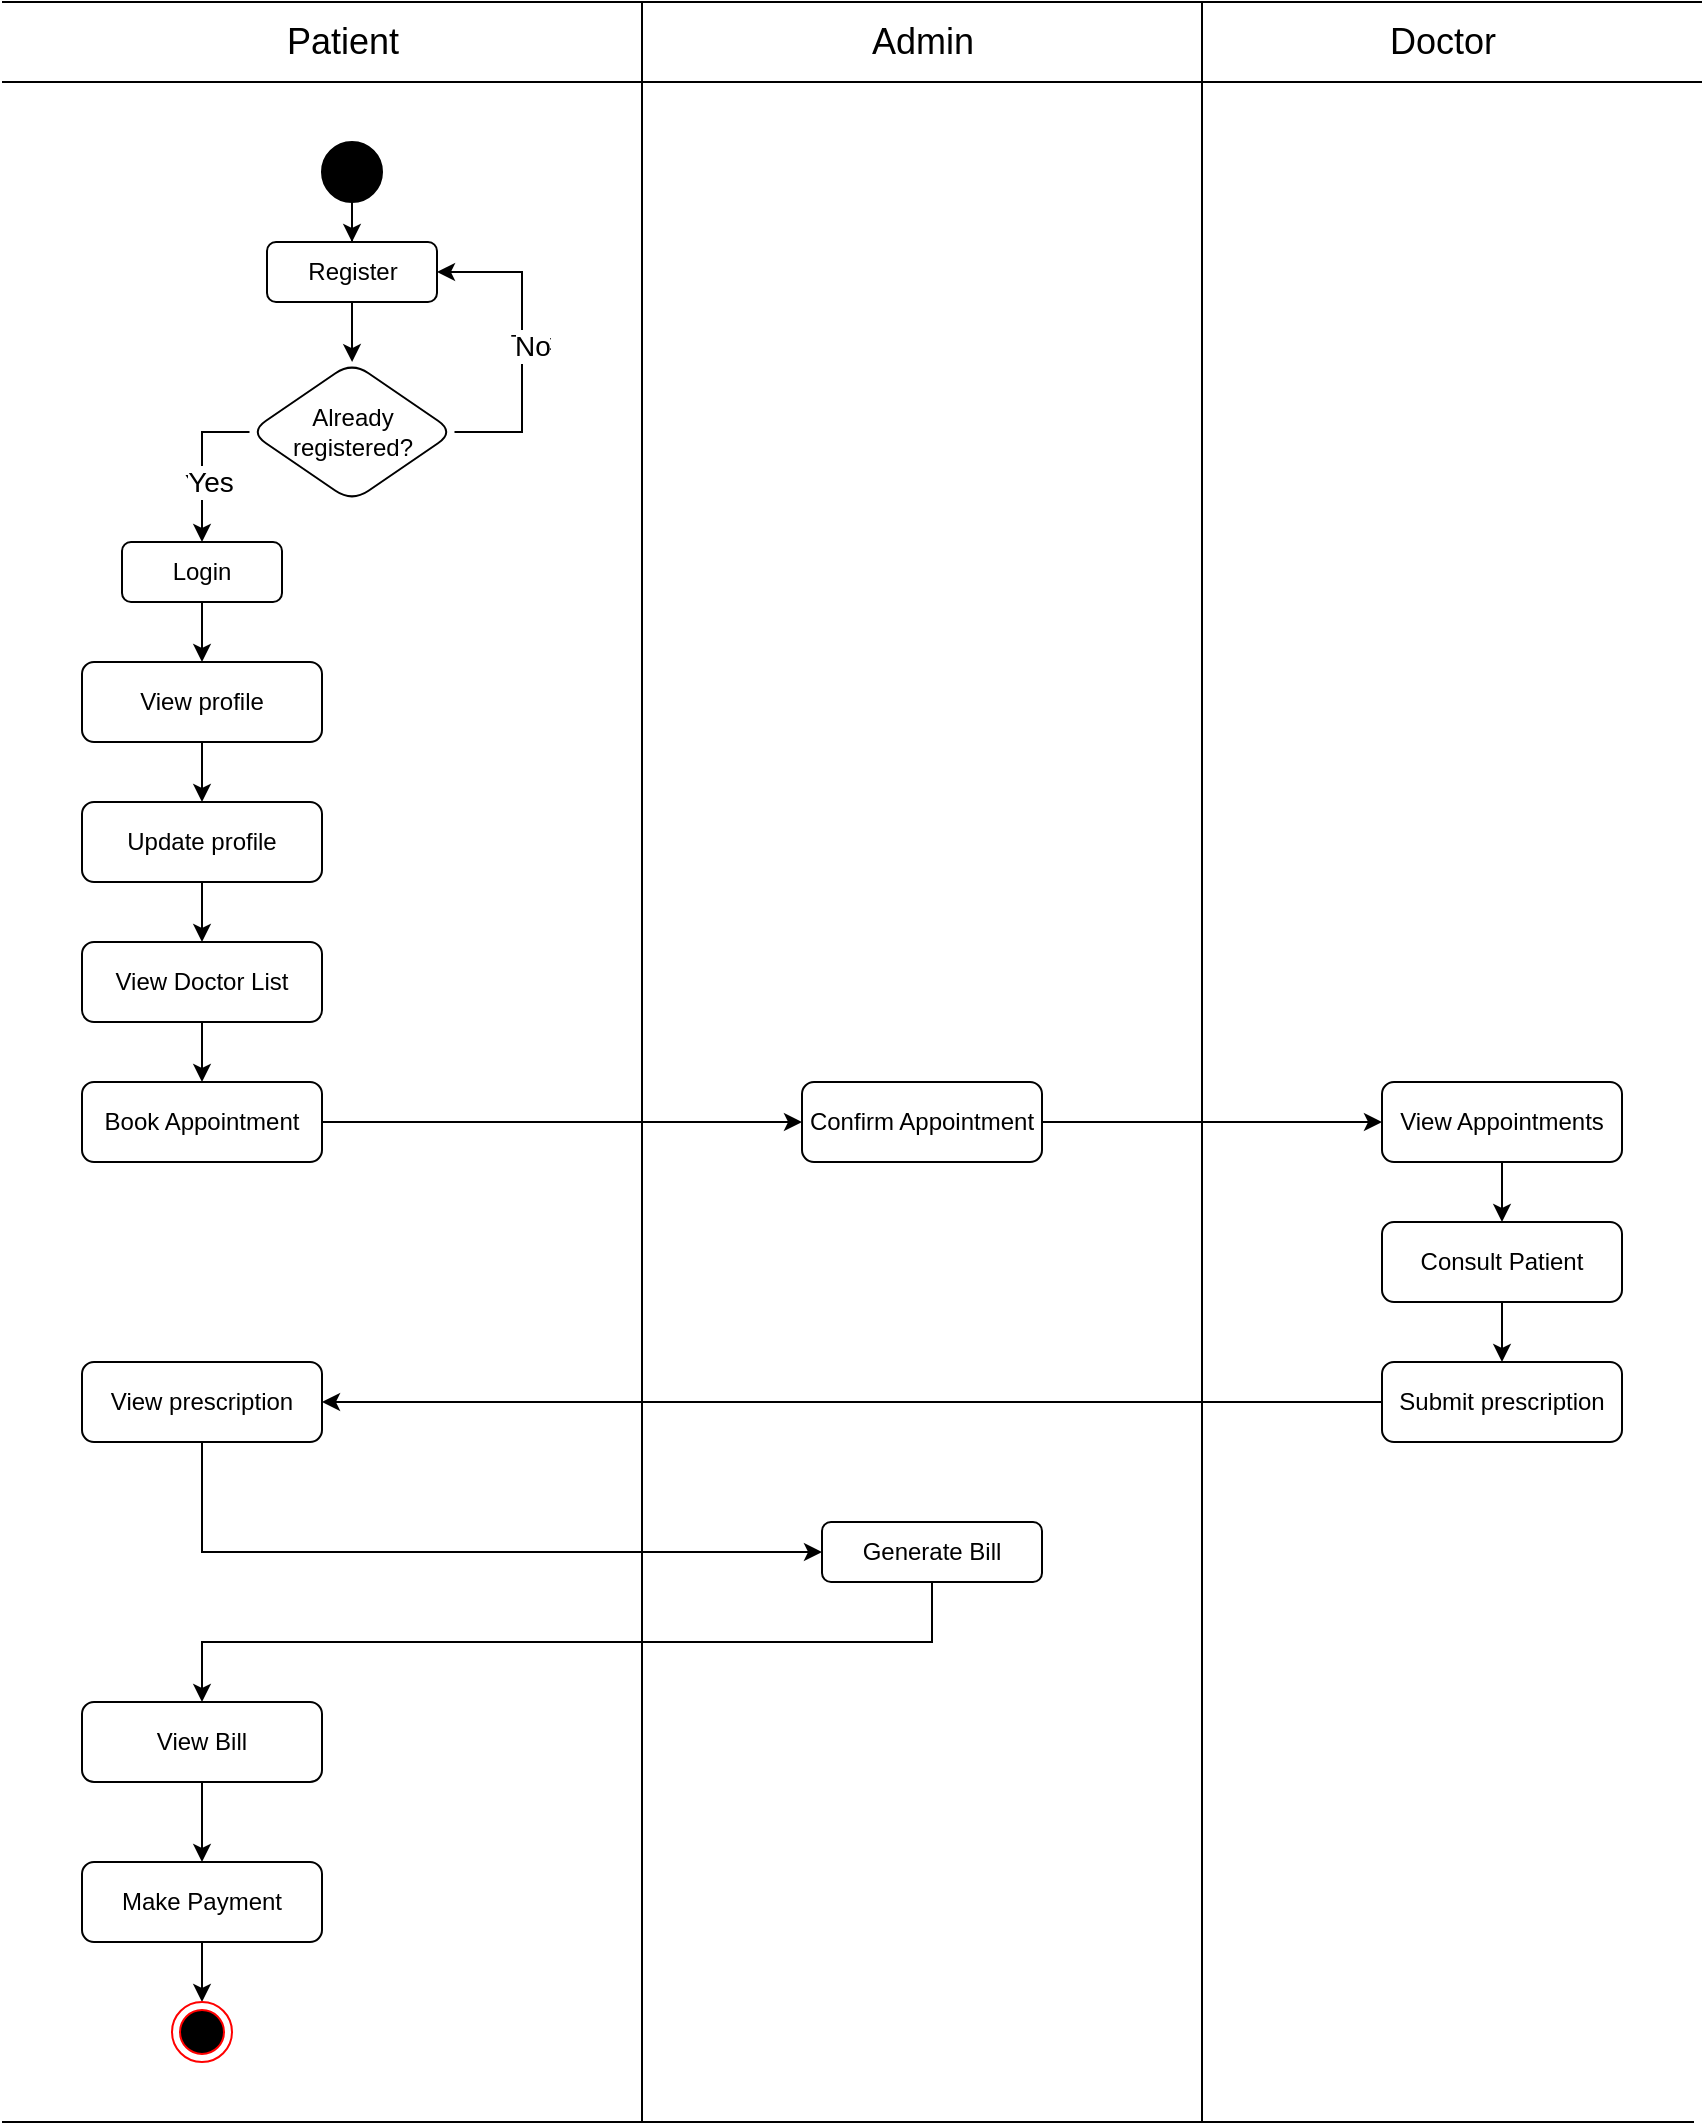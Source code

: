 <mxfile version="27.0.6">
  <diagram name="Page-1" id="95zrvnMkAjirVYXiu_Nz">
    <mxGraphModel dx="918" dy="489" grid="1" gridSize="10" guides="1" tooltips="1" connect="1" arrows="1" fold="1" page="1" pageScale="1" pageWidth="850" pageHeight="1100" math="0" shadow="0">
      <root>
        <mxCell id="0" />
        <mxCell id="1" parent="0" />
        <mxCell id="LeFnM0UmgR3hPpKbWEjT-1" value="" style="endArrow=none;html=1;rounded=0;" edge="1" parent="1">
          <mxGeometry width="50" height="50" relative="1" as="geometry">
            <mxPoint x="320" y="1100" as="sourcePoint" />
            <mxPoint x="320" y="40" as="targetPoint" />
          </mxGeometry>
        </mxCell>
        <mxCell id="LeFnM0UmgR3hPpKbWEjT-2" value="" style="endArrow=none;html=1;rounded=0;" edge="1" parent="1">
          <mxGeometry width="50" height="50" relative="1" as="geometry">
            <mxPoint x="600" y="1100" as="sourcePoint" />
            <mxPoint x="600" y="40" as="targetPoint" />
          </mxGeometry>
        </mxCell>
        <mxCell id="LeFnM0UmgR3hPpKbWEjT-3" value="" style="endArrow=none;html=1;rounded=0;" edge="1" parent="1">
          <mxGeometry width="50" height="50" relative="1" as="geometry">
            <mxPoint y="80" as="sourcePoint" />
            <mxPoint x="850" y="80" as="targetPoint" />
          </mxGeometry>
        </mxCell>
        <mxCell id="LeFnM0UmgR3hPpKbWEjT-6" value="" style="endArrow=none;html=1;rounded=0;" edge="1" parent="1">
          <mxGeometry width="50" height="50" relative="1" as="geometry">
            <mxPoint y="40" as="sourcePoint" />
            <mxPoint x="850" y="40" as="targetPoint" />
          </mxGeometry>
        </mxCell>
        <mxCell id="LeFnM0UmgR3hPpKbWEjT-7" value="&lt;font style=&quot;font-size: 18px;&quot;&gt;Patient&lt;/font&gt;" style="text;html=1;align=center;verticalAlign=middle;resizable=0;points=[];autosize=1;strokeColor=none;fillColor=none;" vertex="1" parent="1">
          <mxGeometry x="130" y="40" width="80" height="40" as="geometry" />
        </mxCell>
        <mxCell id="LeFnM0UmgR3hPpKbWEjT-8" value="&lt;font style=&quot;font-size: 18px;&quot;&gt;Admin&lt;/font&gt;" style="text;html=1;align=center;verticalAlign=middle;resizable=0;points=[];autosize=1;strokeColor=none;fillColor=none;" vertex="1" parent="1">
          <mxGeometry x="425" y="40" width="70" height="40" as="geometry" />
        </mxCell>
        <mxCell id="LeFnM0UmgR3hPpKbWEjT-9" value="&lt;font style=&quot;font-size: 18px;&quot;&gt;Doctor&lt;/font&gt;" style="text;html=1;align=center;verticalAlign=middle;resizable=0;points=[];autosize=1;strokeColor=none;fillColor=none;" vertex="1" parent="1">
          <mxGeometry x="680" y="40" width="80" height="40" as="geometry" />
        </mxCell>
        <mxCell id="LeFnM0UmgR3hPpKbWEjT-13" style="edgeStyle=orthogonalEdgeStyle;rounded=0;orthogonalLoop=1;jettySize=auto;html=1;exitX=0.5;exitY=1;exitDx=0;exitDy=0;" edge="1" parent="1" source="LeFnM0UmgR3hPpKbWEjT-10" target="LeFnM0UmgR3hPpKbWEjT-11">
          <mxGeometry relative="1" as="geometry" />
        </mxCell>
        <mxCell id="LeFnM0UmgR3hPpKbWEjT-10" value="" style="ellipse;whiteSpace=wrap;html=1;strokeColor=default;fillColor=#000000;" vertex="1" parent="1">
          <mxGeometry x="160" y="110" width="30" height="30" as="geometry" />
        </mxCell>
        <mxCell id="LeFnM0UmgR3hPpKbWEjT-15" value="" style="edgeStyle=orthogonalEdgeStyle;rounded=0;orthogonalLoop=1;jettySize=auto;html=1;" edge="1" parent="1" source="LeFnM0UmgR3hPpKbWEjT-11" target="LeFnM0UmgR3hPpKbWEjT-14">
          <mxGeometry relative="1" as="geometry" />
        </mxCell>
        <mxCell id="LeFnM0UmgR3hPpKbWEjT-11" value="Register" style="rounded=1;whiteSpace=wrap;html=1;" vertex="1" parent="1">
          <mxGeometry x="132.5" y="160" width="85" height="30" as="geometry" />
        </mxCell>
        <mxCell id="LeFnM0UmgR3hPpKbWEjT-20" style="edgeStyle=orthogonalEdgeStyle;rounded=0;orthogonalLoop=1;jettySize=auto;html=1;exitX=0;exitY=0.5;exitDx=0;exitDy=0;entryX=0.5;entryY=0;entryDx=0;entryDy=0;" edge="1" parent="1" source="LeFnM0UmgR3hPpKbWEjT-14" target="LeFnM0UmgR3hPpKbWEjT-19">
          <mxGeometry relative="1" as="geometry" />
        </mxCell>
        <mxCell id="LeFnM0UmgR3hPpKbWEjT-22" value="Yes" style="edgeLabel;html=1;align=center;verticalAlign=middle;resizable=0;points=[];" vertex="1" connectable="0" parent="LeFnM0UmgR3hPpKbWEjT-20">
          <mxGeometry x="0.238" relative="1" as="geometry">
            <mxPoint as="offset" />
          </mxGeometry>
        </mxCell>
        <mxCell id="LeFnM0UmgR3hPpKbWEjT-60" value="&lt;font style=&quot;font-size: 14px;&quot;&gt;Yes&lt;/font&gt;" style="edgeLabel;html=1;align=center;verticalAlign=middle;resizable=0;points=[];" vertex="1" connectable="0" parent="LeFnM0UmgR3hPpKbWEjT-20">
          <mxGeometry x="0.223" y="4" relative="1" as="geometry">
            <mxPoint as="offset" />
          </mxGeometry>
        </mxCell>
        <mxCell id="LeFnM0UmgR3hPpKbWEjT-23" style="edgeStyle=orthogonalEdgeStyle;rounded=0;orthogonalLoop=1;jettySize=auto;html=1;exitX=1;exitY=0.5;exitDx=0;exitDy=0;entryX=1;entryY=0.5;entryDx=0;entryDy=0;" edge="1" parent="1" source="LeFnM0UmgR3hPpKbWEjT-14" target="LeFnM0UmgR3hPpKbWEjT-11">
          <mxGeometry relative="1" as="geometry">
            <mxPoint x="255" y="310" as="targetPoint" />
            <Array as="points">
              <mxPoint x="260" y="255" />
              <mxPoint x="260" y="175" />
            </Array>
          </mxGeometry>
        </mxCell>
        <mxCell id="LeFnM0UmgR3hPpKbWEjT-24" value="No" style="edgeLabel;html=1;align=center;verticalAlign=middle;resizable=0;points=[];" vertex="1" connectable="0" parent="LeFnM0UmgR3hPpKbWEjT-23">
          <mxGeometry x="0.232" relative="1" as="geometry">
            <mxPoint y="17" as="offset" />
          </mxGeometry>
        </mxCell>
        <mxCell id="LeFnM0UmgR3hPpKbWEjT-58" value="Text" style="edgeLabel;html=1;align=center;verticalAlign=middle;resizable=0;points=[];" vertex="1" connectable="0" parent="LeFnM0UmgR3hPpKbWEjT-23">
          <mxGeometry x="0.009" y="-4" relative="1" as="geometry">
            <mxPoint as="offset" />
          </mxGeometry>
        </mxCell>
        <mxCell id="LeFnM0UmgR3hPpKbWEjT-59" value="&lt;font style=&quot;font-size: 14px;&quot;&gt;No&lt;/font&gt;" style="edgeLabel;html=1;align=center;verticalAlign=middle;resizable=0;points=[];" vertex="1" connectable="0" parent="LeFnM0UmgR3hPpKbWEjT-23">
          <mxGeometry x="-0.005" y="-5" relative="1" as="geometry">
            <mxPoint as="offset" />
          </mxGeometry>
        </mxCell>
        <mxCell id="LeFnM0UmgR3hPpKbWEjT-14" value="Already&lt;div&gt;registered?&lt;/div&gt;" style="rhombus;whiteSpace=wrap;html=1;rounded=1;" vertex="1" parent="1">
          <mxGeometry x="123.75" y="220" width="102.5" height="70" as="geometry" />
        </mxCell>
        <mxCell id="LeFnM0UmgR3hPpKbWEjT-26" value="" style="edgeStyle=orthogonalEdgeStyle;rounded=0;orthogonalLoop=1;jettySize=auto;html=1;" edge="1" parent="1" source="LeFnM0UmgR3hPpKbWEjT-19" target="LeFnM0UmgR3hPpKbWEjT-25">
          <mxGeometry relative="1" as="geometry" />
        </mxCell>
        <mxCell id="LeFnM0UmgR3hPpKbWEjT-19" value="Login" style="rounded=1;whiteSpace=wrap;html=1;" vertex="1" parent="1">
          <mxGeometry x="60" y="310" width="80" height="30" as="geometry" />
        </mxCell>
        <mxCell id="LeFnM0UmgR3hPpKbWEjT-28" value="" style="edgeStyle=orthogonalEdgeStyle;rounded=0;orthogonalLoop=1;jettySize=auto;html=1;" edge="1" parent="1" source="LeFnM0UmgR3hPpKbWEjT-25" target="LeFnM0UmgR3hPpKbWEjT-27">
          <mxGeometry relative="1" as="geometry" />
        </mxCell>
        <mxCell id="LeFnM0UmgR3hPpKbWEjT-25" value="View profile" style="whiteSpace=wrap;html=1;rounded=1;" vertex="1" parent="1">
          <mxGeometry x="40" y="370" width="120" height="40" as="geometry" />
        </mxCell>
        <mxCell id="LeFnM0UmgR3hPpKbWEjT-30" value="" style="edgeStyle=orthogonalEdgeStyle;rounded=0;orthogonalLoop=1;jettySize=auto;html=1;entryX=0.5;entryY=0;entryDx=0;entryDy=0;" edge="1" parent="1" source="LeFnM0UmgR3hPpKbWEjT-27" target="LeFnM0UmgR3hPpKbWEjT-31">
          <mxGeometry relative="1" as="geometry">
            <mxPoint x="100" y="510" as="targetPoint" />
          </mxGeometry>
        </mxCell>
        <mxCell id="LeFnM0UmgR3hPpKbWEjT-27" value="Update profile" style="whiteSpace=wrap;html=1;rounded=1;" vertex="1" parent="1">
          <mxGeometry x="40" y="440" width="120" height="40" as="geometry" />
        </mxCell>
        <mxCell id="LeFnM0UmgR3hPpKbWEjT-34" value="" style="edgeStyle=orthogonalEdgeStyle;rounded=0;orthogonalLoop=1;jettySize=auto;html=1;" edge="1" parent="1" source="LeFnM0UmgR3hPpKbWEjT-31" target="LeFnM0UmgR3hPpKbWEjT-33">
          <mxGeometry relative="1" as="geometry" />
        </mxCell>
        <mxCell id="LeFnM0UmgR3hPpKbWEjT-31" value="View Doctor List" style="whiteSpace=wrap;html=1;rounded=1;" vertex="1" parent="1">
          <mxGeometry x="40" y="510" width="120" height="40" as="geometry" />
        </mxCell>
        <mxCell id="LeFnM0UmgR3hPpKbWEjT-36" value="" style="edgeStyle=orthogonalEdgeStyle;rounded=0;orthogonalLoop=1;jettySize=auto;html=1;" edge="1" parent="1" source="LeFnM0UmgR3hPpKbWEjT-33" target="LeFnM0UmgR3hPpKbWEjT-35">
          <mxGeometry relative="1" as="geometry" />
        </mxCell>
        <mxCell id="LeFnM0UmgR3hPpKbWEjT-33" value="Book Appointment" style="whiteSpace=wrap;html=1;rounded=1;" vertex="1" parent="1">
          <mxGeometry x="40" y="580" width="120" height="40" as="geometry" />
        </mxCell>
        <mxCell id="LeFnM0UmgR3hPpKbWEjT-38" value="" style="edgeStyle=orthogonalEdgeStyle;rounded=0;orthogonalLoop=1;jettySize=auto;html=1;" edge="1" parent="1" source="LeFnM0UmgR3hPpKbWEjT-35" target="LeFnM0UmgR3hPpKbWEjT-37">
          <mxGeometry relative="1" as="geometry" />
        </mxCell>
        <mxCell id="LeFnM0UmgR3hPpKbWEjT-35" value="Confirm Appointment" style="whiteSpace=wrap;html=1;rounded=1;" vertex="1" parent="1">
          <mxGeometry x="400" y="580" width="120" height="40" as="geometry" />
        </mxCell>
        <mxCell id="LeFnM0UmgR3hPpKbWEjT-40" value="" style="edgeStyle=orthogonalEdgeStyle;rounded=0;orthogonalLoop=1;jettySize=auto;html=1;" edge="1" parent="1" source="LeFnM0UmgR3hPpKbWEjT-37" target="LeFnM0UmgR3hPpKbWEjT-39">
          <mxGeometry relative="1" as="geometry" />
        </mxCell>
        <mxCell id="LeFnM0UmgR3hPpKbWEjT-37" value="View Appointments" style="whiteSpace=wrap;html=1;rounded=1;" vertex="1" parent="1">
          <mxGeometry x="690" y="580" width="120" height="40" as="geometry" />
        </mxCell>
        <mxCell id="LeFnM0UmgR3hPpKbWEjT-42" value="" style="edgeStyle=orthogonalEdgeStyle;rounded=0;orthogonalLoop=1;jettySize=auto;html=1;" edge="1" parent="1" source="LeFnM0UmgR3hPpKbWEjT-39" target="LeFnM0UmgR3hPpKbWEjT-41">
          <mxGeometry relative="1" as="geometry" />
        </mxCell>
        <mxCell id="LeFnM0UmgR3hPpKbWEjT-39" value="Consult Patient" style="whiteSpace=wrap;html=1;rounded=1;" vertex="1" parent="1">
          <mxGeometry x="690" y="650" width="120" height="40" as="geometry" />
        </mxCell>
        <mxCell id="LeFnM0UmgR3hPpKbWEjT-44" value="" style="edgeStyle=orthogonalEdgeStyle;rounded=0;orthogonalLoop=1;jettySize=auto;html=1;" edge="1" parent="1" source="LeFnM0UmgR3hPpKbWEjT-41" target="LeFnM0UmgR3hPpKbWEjT-43">
          <mxGeometry relative="1" as="geometry" />
        </mxCell>
        <mxCell id="LeFnM0UmgR3hPpKbWEjT-41" value="Submit prescription" style="whiteSpace=wrap;html=1;rounded=1;" vertex="1" parent="1">
          <mxGeometry x="690" y="720" width="120" height="40" as="geometry" />
        </mxCell>
        <mxCell id="LeFnM0UmgR3hPpKbWEjT-48" style="edgeStyle=orthogonalEdgeStyle;rounded=0;orthogonalLoop=1;jettySize=auto;html=1;exitX=0.5;exitY=1;exitDx=0;exitDy=0;entryX=0;entryY=0.5;entryDx=0;entryDy=0;" edge="1" parent="1" source="LeFnM0UmgR3hPpKbWEjT-43" target="LeFnM0UmgR3hPpKbWEjT-47">
          <mxGeometry relative="1" as="geometry" />
        </mxCell>
        <mxCell id="LeFnM0UmgR3hPpKbWEjT-43" value="View prescription" style="whiteSpace=wrap;html=1;rounded=1;" vertex="1" parent="1">
          <mxGeometry x="40" y="720" width="120" height="40" as="geometry" />
        </mxCell>
        <mxCell id="LeFnM0UmgR3hPpKbWEjT-54" style="edgeStyle=orthogonalEdgeStyle;rounded=0;orthogonalLoop=1;jettySize=auto;html=1;exitX=0.5;exitY=1;exitDx=0;exitDy=0;" edge="1" parent="1" source="LeFnM0UmgR3hPpKbWEjT-47" target="LeFnM0UmgR3hPpKbWEjT-49">
          <mxGeometry relative="1" as="geometry" />
        </mxCell>
        <mxCell id="LeFnM0UmgR3hPpKbWEjT-47" value="Generate Bill" style="rounded=1;whiteSpace=wrap;html=1;" vertex="1" parent="1">
          <mxGeometry x="410" y="800" width="110" height="30" as="geometry" />
        </mxCell>
        <mxCell id="LeFnM0UmgR3hPpKbWEjT-51" value="" style="edgeStyle=orthogonalEdgeStyle;rounded=0;orthogonalLoop=1;jettySize=auto;html=1;" edge="1" parent="1" source="LeFnM0UmgR3hPpKbWEjT-49" target="LeFnM0UmgR3hPpKbWEjT-50">
          <mxGeometry relative="1" as="geometry" />
        </mxCell>
        <mxCell id="LeFnM0UmgR3hPpKbWEjT-49" value="View Bill" style="rounded=1;whiteSpace=wrap;html=1;" vertex="1" parent="1">
          <mxGeometry x="40" y="890" width="120" height="40" as="geometry" />
        </mxCell>
        <mxCell id="LeFnM0UmgR3hPpKbWEjT-53" style="edgeStyle=orthogonalEdgeStyle;rounded=0;orthogonalLoop=1;jettySize=auto;html=1;exitX=0.5;exitY=1;exitDx=0;exitDy=0;entryX=0.5;entryY=0;entryDx=0;entryDy=0;" edge="1" parent="1" source="LeFnM0UmgR3hPpKbWEjT-50" target="LeFnM0UmgR3hPpKbWEjT-52">
          <mxGeometry relative="1" as="geometry" />
        </mxCell>
        <mxCell id="LeFnM0UmgR3hPpKbWEjT-50" value="Make Payment" style="rounded=1;whiteSpace=wrap;html=1;" vertex="1" parent="1">
          <mxGeometry x="40" y="970" width="120" height="40" as="geometry" />
        </mxCell>
        <mxCell id="LeFnM0UmgR3hPpKbWEjT-52" value="" style="ellipse;html=1;shape=endState;fillColor=#000000;strokeColor=#ff0000;" vertex="1" parent="1">
          <mxGeometry x="85" y="1040" width="30" height="30" as="geometry" />
        </mxCell>
        <mxCell id="LeFnM0UmgR3hPpKbWEjT-55" value="" style="endArrow=none;html=1;rounded=0;" edge="1" parent="1">
          <mxGeometry width="50" height="50" relative="1" as="geometry">
            <mxPoint y="1100" as="sourcePoint" />
            <mxPoint x="846" y="1100" as="targetPoint" />
          </mxGeometry>
        </mxCell>
      </root>
    </mxGraphModel>
  </diagram>
</mxfile>
